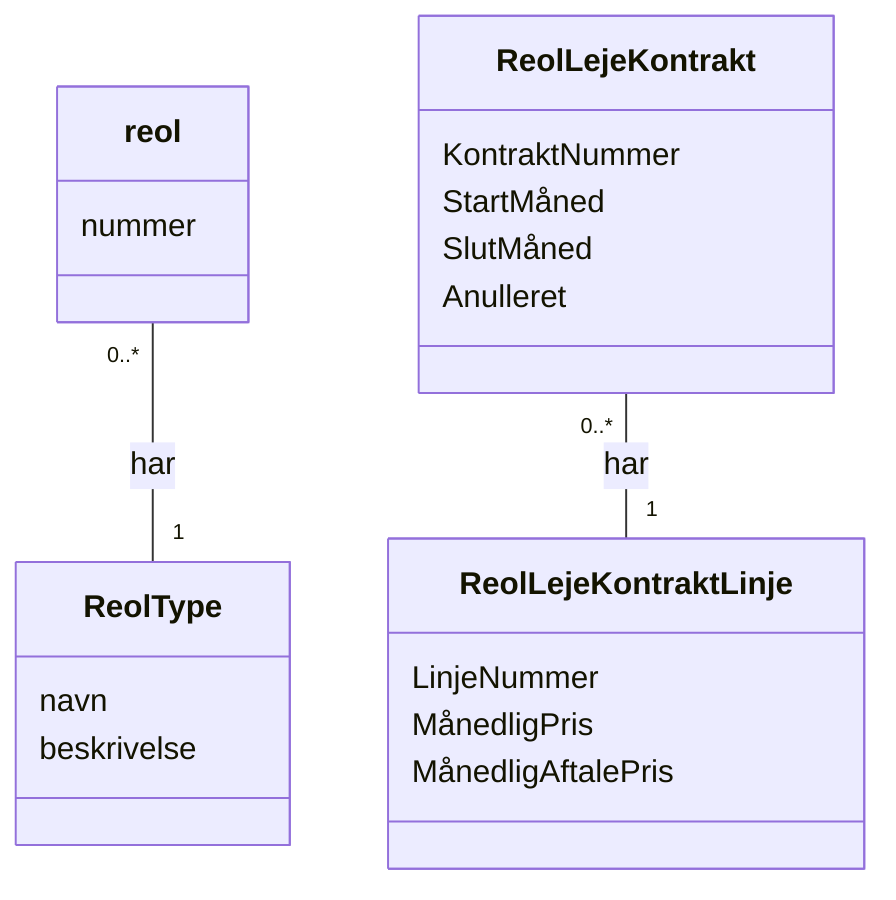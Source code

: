 ﻿classDiagram
    class reol {
        nummer
    }
    class ReolType {
        navn
        beskrivelse
    }

    class ReolLejeKontrakt {
        KontraktNummer
        StartMåned
        SlutMåned
        Anulleret
    }

    class ReolLejeKontraktLinje {
        LinjeNummer
        MånedligPris
        MånedligAftalePris
    }

    reol "0..*" -- "1" ReolType : har
    ReolLejeKontrakt "0..*" -- "1" ReolLejeKontraktLinje : har